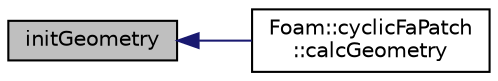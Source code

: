 digraph "initGeometry"
{
  bgcolor="transparent";
  edge [fontname="Helvetica",fontsize="10",labelfontname="Helvetica",labelfontsize="10"];
  node [fontname="Helvetica",fontsize="10",shape=record];
  rankdir="LR";
  Node1 [label="initGeometry",height=0.2,width=0.4,color="black", fillcolor="grey75", style="filled" fontcolor="black"];
  Node1 -> Node2 [dir="back",color="midnightblue",fontsize="10",style="solid",fontname="Helvetica"];
  Node2 [label="Foam::cyclicFaPatch\l::calcGeometry",height=0.2,width=0.4,color="black",URL="$classFoam_1_1cyclicFaPatch.html#a07574b3deb8d8c572f372ee01638eddc",tooltip="Calculate the patch geometry. "];
}

